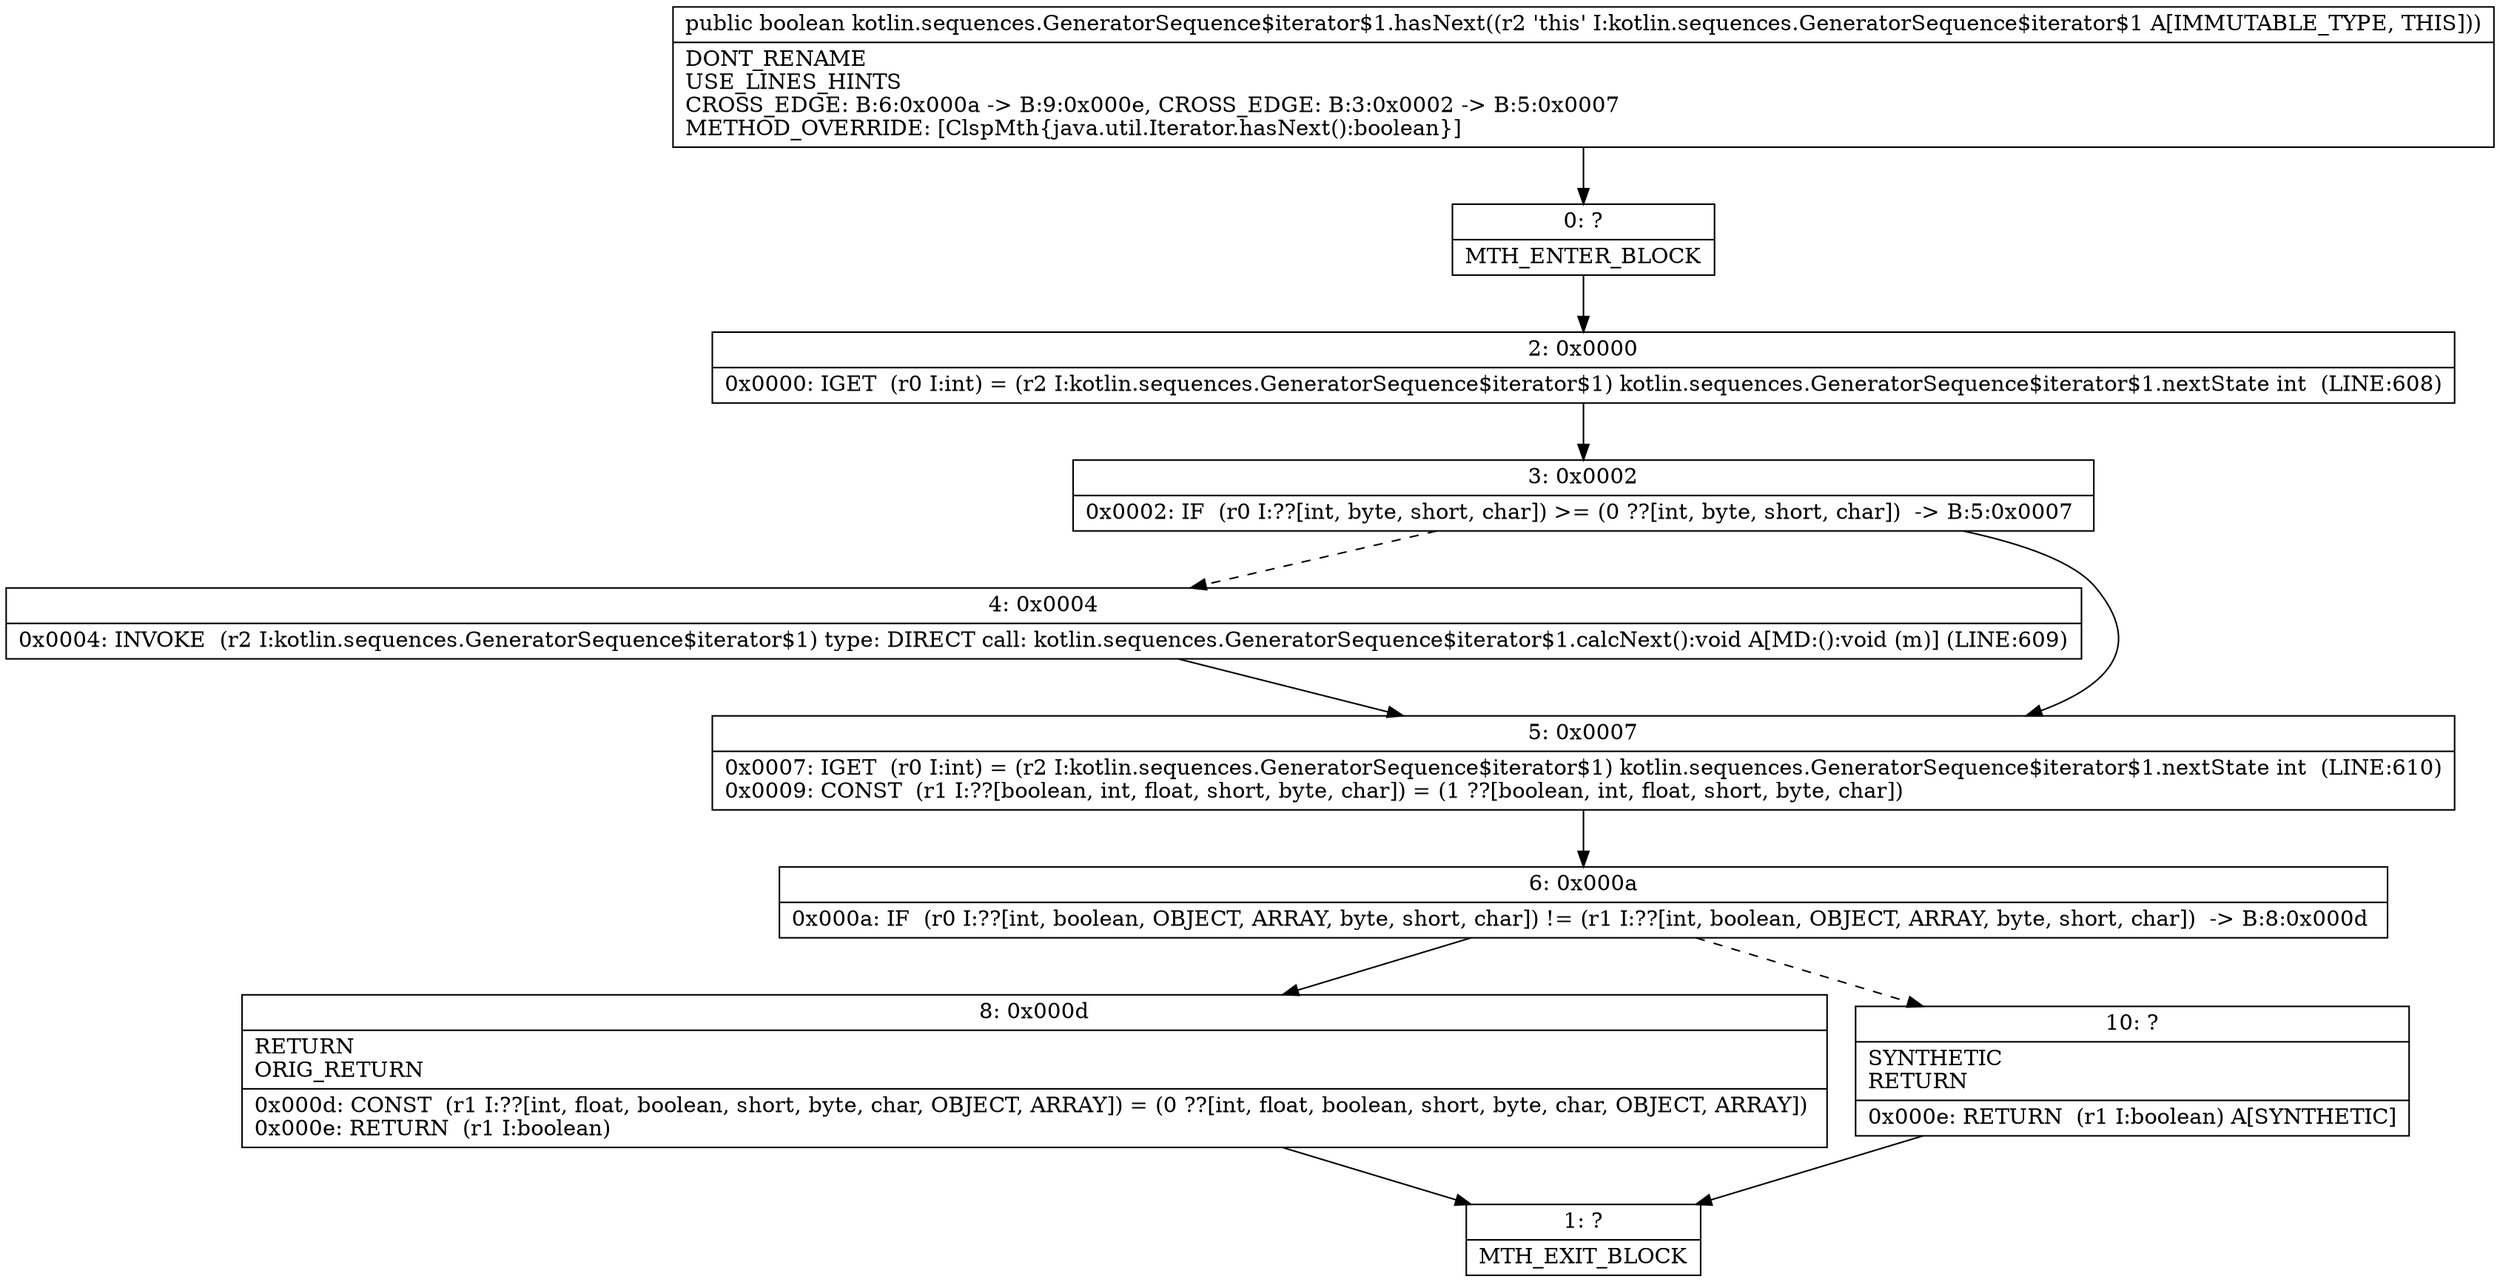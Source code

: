 digraph "CFG forkotlin.sequences.GeneratorSequence$iterator$1.hasNext()Z" {
Node_0 [shape=record,label="{0\:\ ?|MTH_ENTER_BLOCK\l}"];
Node_2 [shape=record,label="{2\:\ 0x0000|0x0000: IGET  (r0 I:int) = (r2 I:kotlin.sequences.GeneratorSequence$iterator$1) kotlin.sequences.GeneratorSequence$iterator$1.nextState int  (LINE:608)\l}"];
Node_3 [shape=record,label="{3\:\ 0x0002|0x0002: IF  (r0 I:??[int, byte, short, char]) \>= (0 ??[int, byte, short, char])  \-\> B:5:0x0007 \l}"];
Node_4 [shape=record,label="{4\:\ 0x0004|0x0004: INVOKE  (r2 I:kotlin.sequences.GeneratorSequence$iterator$1) type: DIRECT call: kotlin.sequences.GeneratorSequence$iterator$1.calcNext():void A[MD:():void (m)] (LINE:609)\l}"];
Node_5 [shape=record,label="{5\:\ 0x0007|0x0007: IGET  (r0 I:int) = (r2 I:kotlin.sequences.GeneratorSequence$iterator$1) kotlin.sequences.GeneratorSequence$iterator$1.nextState int  (LINE:610)\l0x0009: CONST  (r1 I:??[boolean, int, float, short, byte, char]) = (1 ??[boolean, int, float, short, byte, char]) \l}"];
Node_6 [shape=record,label="{6\:\ 0x000a|0x000a: IF  (r0 I:??[int, boolean, OBJECT, ARRAY, byte, short, char]) != (r1 I:??[int, boolean, OBJECT, ARRAY, byte, short, char])  \-\> B:8:0x000d \l}"];
Node_8 [shape=record,label="{8\:\ 0x000d|RETURN\lORIG_RETURN\l|0x000d: CONST  (r1 I:??[int, float, boolean, short, byte, char, OBJECT, ARRAY]) = (0 ??[int, float, boolean, short, byte, char, OBJECT, ARRAY]) \l0x000e: RETURN  (r1 I:boolean) \l}"];
Node_1 [shape=record,label="{1\:\ ?|MTH_EXIT_BLOCK\l}"];
Node_10 [shape=record,label="{10\:\ ?|SYNTHETIC\lRETURN\l|0x000e: RETURN  (r1 I:boolean) A[SYNTHETIC]\l}"];
MethodNode[shape=record,label="{public boolean kotlin.sequences.GeneratorSequence$iterator$1.hasNext((r2 'this' I:kotlin.sequences.GeneratorSequence$iterator$1 A[IMMUTABLE_TYPE, THIS]))  | DONT_RENAME\lUSE_LINES_HINTS\lCROSS_EDGE: B:6:0x000a \-\> B:9:0x000e, CROSS_EDGE: B:3:0x0002 \-\> B:5:0x0007\lMETHOD_OVERRIDE: [ClspMth\{java.util.Iterator.hasNext():boolean\}]\l}"];
MethodNode -> Node_0;Node_0 -> Node_2;
Node_2 -> Node_3;
Node_3 -> Node_4[style=dashed];
Node_3 -> Node_5;
Node_4 -> Node_5;
Node_5 -> Node_6;
Node_6 -> Node_8;
Node_6 -> Node_10[style=dashed];
Node_8 -> Node_1;
Node_10 -> Node_1;
}

